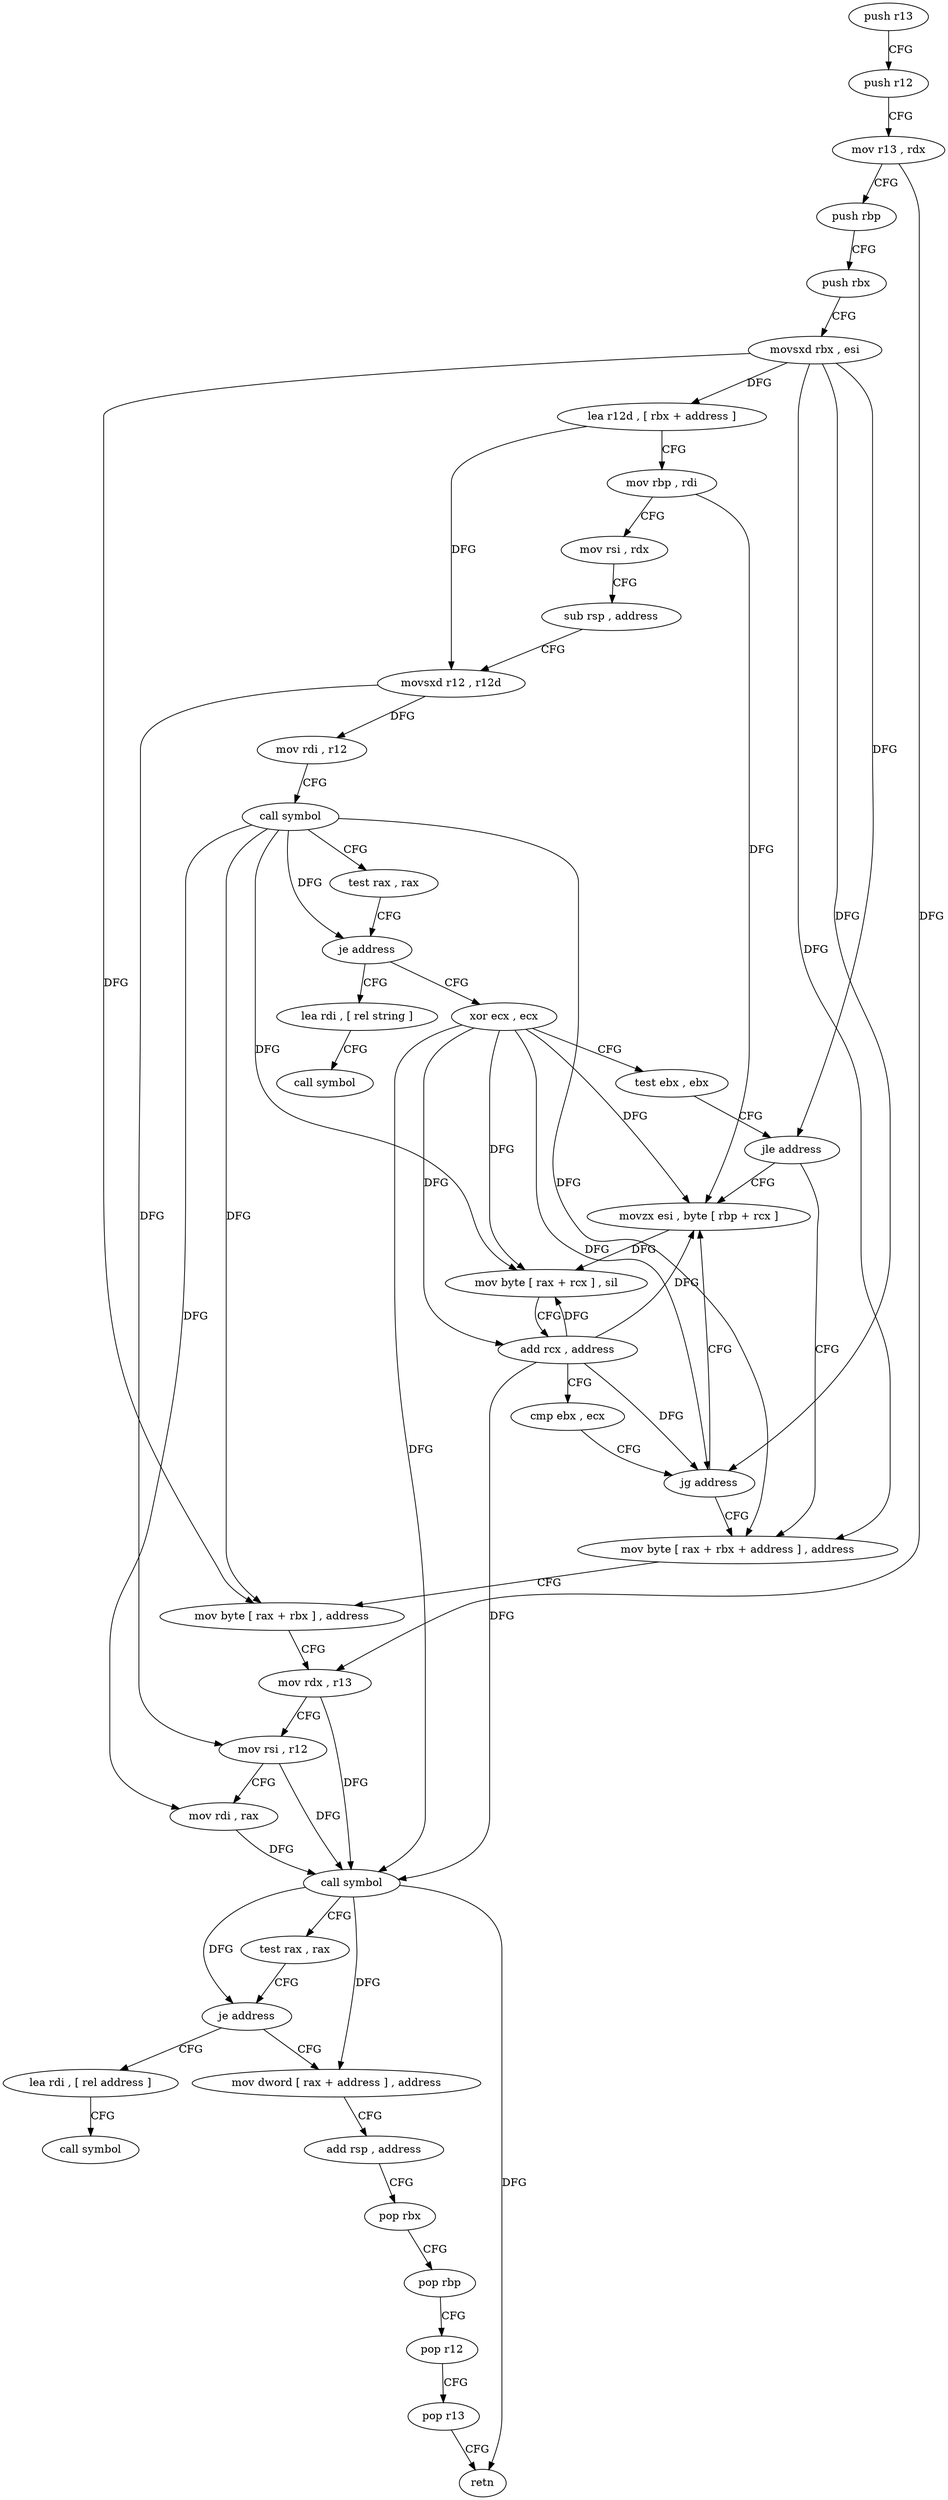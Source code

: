 digraph "func" {
"128704" [label = "push r13" ]
"128706" [label = "push r12" ]
"128708" [label = "mov r13 , rdx" ]
"128711" [label = "push rbp" ]
"128712" [label = "push rbx" ]
"128713" [label = "movsxd rbx , esi" ]
"128716" [label = "lea r12d , [ rbx + address ]" ]
"128720" [label = "mov rbp , rdi" ]
"128723" [label = "mov rsi , rdx" ]
"128726" [label = "sub rsp , address" ]
"128730" [label = "movsxd r12 , r12d" ]
"128733" [label = "mov rdi , r12" ]
"128736" [label = "call symbol" ]
"128741" [label = "test rax , rax" ]
"128744" [label = "je address" ]
"128815" [label = "lea rdi , [ rel string ]" ]
"128746" [label = "xor ecx , ecx" ]
"128822" [label = "call symbol" ]
"128748" [label = "test ebx , ebx" ]
"128750" [label = "jle address" ]
"128769" [label = "mov byte [ rax + rbx + address ] , address" ]
"128752" [label = "movzx esi , byte [ rbp + rcx ]" ]
"128774" [label = "mov byte [ rax + rbx ] , address" ]
"128778" [label = "mov rdx , r13" ]
"128781" [label = "mov rsi , r12" ]
"128784" [label = "mov rdi , rax" ]
"128787" [label = "call symbol" ]
"128792" [label = "test rax , rax" ]
"128795" [label = "je address" ]
"128827" [label = "lea rdi , [ rel address ]" ]
"128797" [label = "mov dword [ rax + address ] , address" ]
"128757" [label = "mov byte [ rax + rcx ] , sil" ]
"128761" [label = "add rcx , address" ]
"128765" [label = "cmp ebx , ecx" ]
"128767" [label = "jg address" ]
"128834" [label = "call symbol" ]
"128804" [label = "add rsp , address" ]
"128808" [label = "pop rbx" ]
"128809" [label = "pop rbp" ]
"128810" [label = "pop r12" ]
"128812" [label = "pop r13" ]
"128814" [label = "retn" ]
"128704" -> "128706" [ label = "CFG" ]
"128706" -> "128708" [ label = "CFG" ]
"128708" -> "128711" [ label = "CFG" ]
"128708" -> "128778" [ label = "DFG" ]
"128711" -> "128712" [ label = "CFG" ]
"128712" -> "128713" [ label = "CFG" ]
"128713" -> "128716" [ label = "DFG" ]
"128713" -> "128750" [ label = "DFG" ]
"128713" -> "128769" [ label = "DFG" ]
"128713" -> "128774" [ label = "DFG" ]
"128713" -> "128767" [ label = "DFG" ]
"128716" -> "128720" [ label = "CFG" ]
"128716" -> "128730" [ label = "DFG" ]
"128720" -> "128723" [ label = "CFG" ]
"128720" -> "128752" [ label = "DFG" ]
"128723" -> "128726" [ label = "CFG" ]
"128726" -> "128730" [ label = "CFG" ]
"128730" -> "128733" [ label = "DFG" ]
"128730" -> "128781" [ label = "DFG" ]
"128733" -> "128736" [ label = "CFG" ]
"128736" -> "128741" [ label = "CFG" ]
"128736" -> "128744" [ label = "DFG" ]
"128736" -> "128769" [ label = "DFG" ]
"128736" -> "128774" [ label = "DFG" ]
"128736" -> "128784" [ label = "DFG" ]
"128736" -> "128757" [ label = "DFG" ]
"128741" -> "128744" [ label = "CFG" ]
"128744" -> "128815" [ label = "CFG" ]
"128744" -> "128746" [ label = "CFG" ]
"128815" -> "128822" [ label = "CFG" ]
"128746" -> "128748" [ label = "CFG" ]
"128746" -> "128787" [ label = "DFG" ]
"128746" -> "128752" [ label = "DFG" ]
"128746" -> "128757" [ label = "DFG" ]
"128746" -> "128761" [ label = "DFG" ]
"128746" -> "128767" [ label = "DFG" ]
"128748" -> "128750" [ label = "CFG" ]
"128750" -> "128769" [ label = "CFG" ]
"128750" -> "128752" [ label = "CFG" ]
"128769" -> "128774" [ label = "CFG" ]
"128752" -> "128757" [ label = "DFG" ]
"128774" -> "128778" [ label = "CFG" ]
"128778" -> "128781" [ label = "CFG" ]
"128778" -> "128787" [ label = "DFG" ]
"128781" -> "128784" [ label = "CFG" ]
"128781" -> "128787" [ label = "DFG" ]
"128784" -> "128787" [ label = "DFG" ]
"128787" -> "128792" [ label = "CFG" ]
"128787" -> "128795" [ label = "DFG" ]
"128787" -> "128797" [ label = "DFG" ]
"128787" -> "128814" [ label = "DFG" ]
"128792" -> "128795" [ label = "CFG" ]
"128795" -> "128827" [ label = "CFG" ]
"128795" -> "128797" [ label = "CFG" ]
"128827" -> "128834" [ label = "CFG" ]
"128797" -> "128804" [ label = "CFG" ]
"128757" -> "128761" [ label = "CFG" ]
"128761" -> "128765" [ label = "CFG" ]
"128761" -> "128787" [ label = "DFG" ]
"128761" -> "128752" [ label = "DFG" ]
"128761" -> "128757" [ label = "DFG" ]
"128761" -> "128767" [ label = "DFG" ]
"128765" -> "128767" [ label = "CFG" ]
"128767" -> "128752" [ label = "CFG" ]
"128767" -> "128769" [ label = "CFG" ]
"128804" -> "128808" [ label = "CFG" ]
"128808" -> "128809" [ label = "CFG" ]
"128809" -> "128810" [ label = "CFG" ]
"128810" -> "128812" [ label = "CFG" ]
"128812" -> "128814" [ label = "CFG" ]
}

